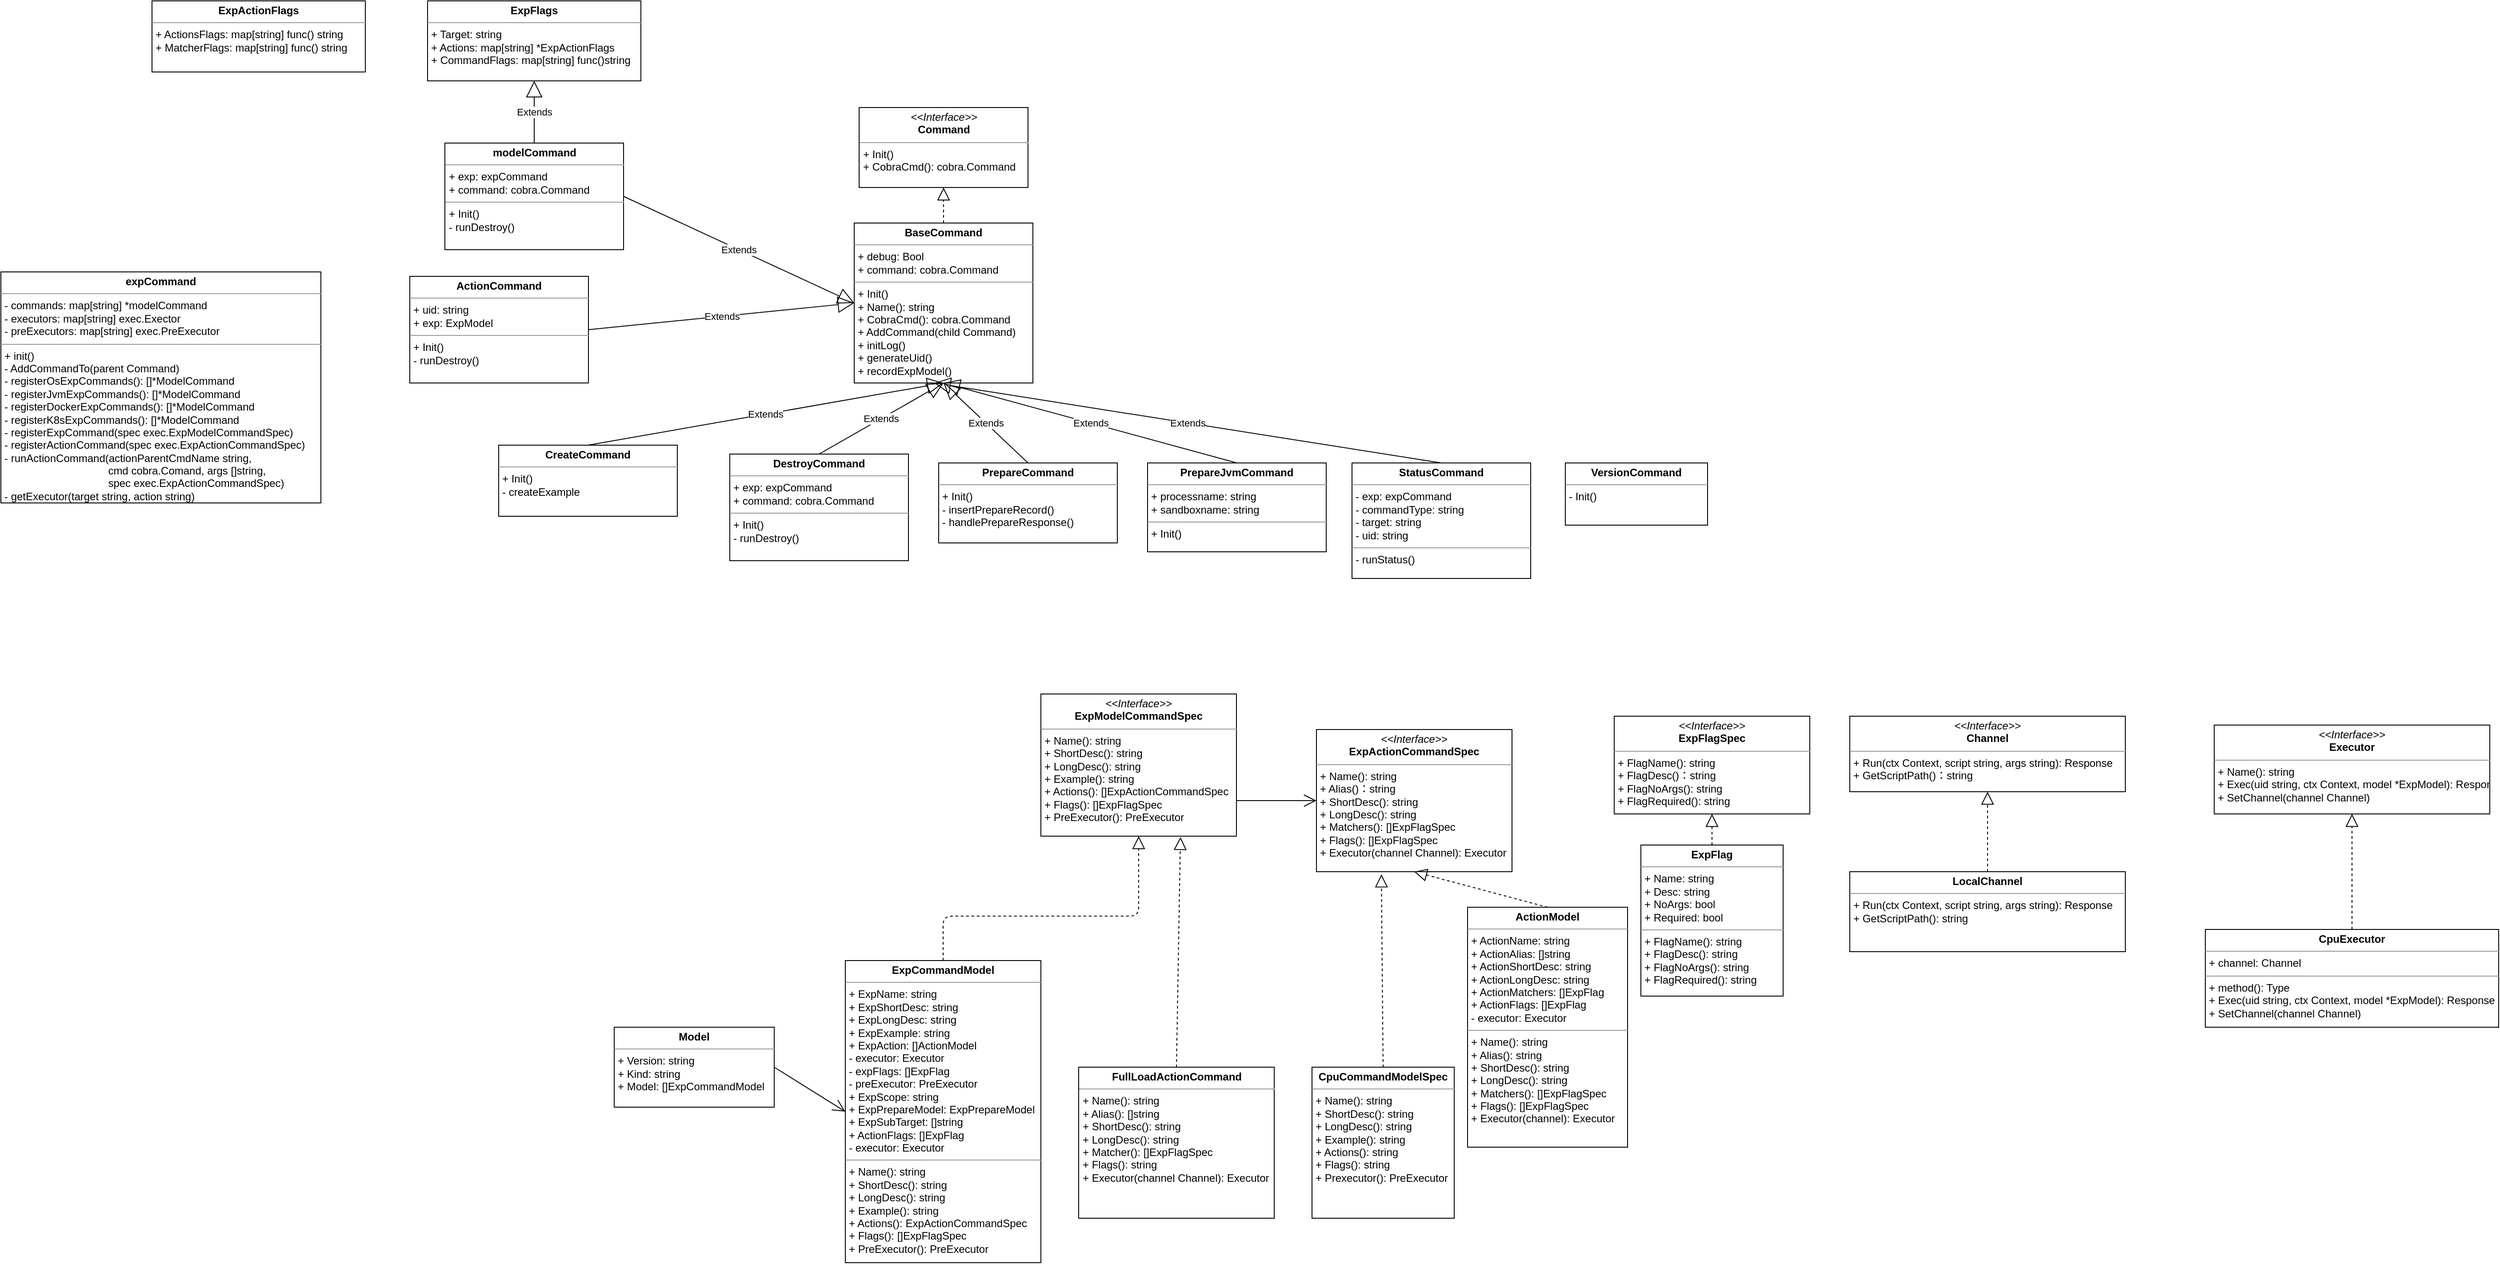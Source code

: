 <mxfile version="10.7.7" type="github"><diagram name="Page-1" id="c4acf3e9-155e-7222-9cf6-157b1a14988f"><mxGraphModel dx="2618" dy="616" grid="1" gridSize="10" guides="1" tooltips="1" connect="1" arrows="1" fold="1" page="1" pageScale="1" pageWidth="850" pageHeight="1100" background="#ffffff" math="0" shadow="0"><root><mxCell id="0"/><mxCell id="1" parent="0"/><mxCell id="Qn6g_-tQm5cKkw17LUSj-2" value="&lt;p style=&quot;margin: 0px ; margin-top: 4px ; text-align: center&quot;&gt;&lt;i&gt;&amp;lt;&amp;lt;Interface&amp;gt;&amp;gt;&lt;/i&gt;&lt;br&gt;&lt;b&gt;ExpModelCommandSpec&lt;/b&gt;&lt;/p&gt;&lt;hr size=&quot;1&quot;&gt;&lt;p style=&quot;margin: 0px ; margin-left: 4px&quot;&gt;+ Name(): string&lt;br&gt;+ ShortDesc(): string&lt;/p&gt;&lt;p style=&quot;margin: 0px ; margin-left: 4px&quot;&gt;+ LongDesc(): string&lt;br&gt;&lt;/p&gt;&lt;p style=&quot;margin: 0px ; margin-left: 4px&quot;&gt;+ Example(): string&lt;br&gt;&lt;/p&gt;&lt;p style=&quot;margin: 0px ; margin-left: 4px&quot;&gt;+ Actions(): []ExpActionCommandSpec&lt;br&gt;&lt;/p&gt;&lt;p style=&quot;margin: 0px ; margin-left: 4px&quot;&gt;+ Flags(): []ExpFlagSpec&lt;br&gt;&lt;/p&gt;&lt;p style=&quot;margin: 0px ; margin-left: 4px&quot;&gt;+ PreExecutor(): PreExecutor&lt;br&gt;&lt;/p&gt;" style="verticalAlign=top;align=left;overflow=fill;fontSize=12;fontFamily=Helvetica;html=1;" parent="1" vertex="1"><mxGeometry x="40" y="1220" width="220" height="160" as="geometry"/></mxCell><mxCell id="Qn6g_-tQm5cKkw17LUSj-3" value="&lt;p style=&quot;margin: 0px ; margin-top: 4px ; text-align: center&quot;&gt;&lt;i&gt;&amp;lt;&amp;lt;Interface&amp;gt;&amp;gt;&lt;/i&gt;&lt;br&gt;&lt;b&gt;ExpActionCommandSpec&lt;/b&gt;&lt;/p&gt;&lt;hr size=&quot;1&quot;&gt;&lt;p style=&quot;margin: 0px ; margin-left: 4px&quot;&gt;+ Name(): string&lt;/p&gt;&lt;p style=&quot;margin: 0px ; margin-left: 4px&quot;&gt;+ Alias()：string&lt;br&gt;+ ShortDesc(): string&lt;/p&gt;&lt;p style=&quot;margin: 0px ; margin-left: 4px&quot;&gt;+ LongDesc(): string&lt;br&gt;&lt;/p&gt;&lt;p style=&quot;margin: 0px ; margin-left: 4px&quot;&gt;+ Matchers(): []ExpFlagSpec&lt;/p&gt;&lt;p style=&quot;margin: 0px ; margin-left: 4px&quot;&gt;+ Flags(): []ExpFlagSpec&lt;br&gt;&lt;/p&gt;&lt;p style=&quot;margin: 0px ; margin-left: 4px&quot;&gt;+ Executor(channel Channel): Executor&lt;br&gt;&lt;/p&gt;" style="verticalAlign=top;align=left;overflow=fill;fontSize=12;fontFamily=Helvetica;html=1;" parent="1" vertex="1"><mxGeometry x="350" y="1260" width="220" height="160" as="geometry"/></mxCell><mxCell id="Qn6g_-tQm5cKkw17LUSj-4" value="&lt;p style=&quot;margin: 0px ; margin-top: 4px ; text-align: center&quot;&gt;&lt;i&gt;&amp;lt;&amp;lt;Interface&amp;gt;&amp;gt;&lt;/i&gt;&lt;br&gt;&lt;b&gt;ExpFlagSpec&lt;/b&gt;&lt;/p&gt;&lt;hr size=&quot;1&quot;&gt;&lt;p style=&quot;margin: 0px ; margin-left: 4px&quot;&gt;+ FlagName(): string&lt;/p&gt;&lt;p style=&quot;margin: 0px ; margin-left: 4px&quot;&gt;+ FlagDesc()：string&lt;br&gt;+ FlagNoArgs(): string&lt;/p&gt;&lt;p style=&quot;margin: 0px ; margin-left: 4px&quot;&gt;+ FlagRequired(): string&lt;/p&gt;" style="verticalAlign=top;align=left;overflow=fill;fontSize=12;fontFamily=Helvetica;html=1;" parent="1" vertex="1"><mxGeometry x="685" y="1245" width="220" height="110" as="geometry"/></mxCell><mxCell id="Qn6g_-tQm5cKkw17LUSj-5" value="&lt;p style=&quot;margin: 0px ; margin-top: 4px ; text-align: center&quot;&gt;&lt;b&gt;ExpFlag&lt;/b&gt;&lt;/p&gt;&lt;hr size=&quot;1&quot;&gt;&lt;p style=&quot;margin: 0px ; margin-left: 4px&quot;&gt;+ Name: string&lt;/p&gt;&lt;p style=&quot;margin: 0px ; margin-left: 4px&quot;&gt;+ Desc: string&lt;/p&gt;&lt;p style=&quot;margin: 0px ; margin-left: 4px&quot;&gt;+ NoArgs: bool&lt;/p&gt;&lt;p style=&quot;margin: 0px ; margin-left: 4px&quot;&gt;+ Required: bool&lt;/p&gt;&lt;hr size=&quot;1&quot;&gt;&lt;p style=&quot;margin: 0px ; margin-left: 4px&quot;&gt;+ FlagName(): string&lt;/p&gt;&lt;p style=&quot;margin: 0px ; margin-left: 4px&quot;&gt;+ FlagDesc(): string&lt;/p&gt;&lt;p style=&quot;margin: 0px ; margin-left: 4px&quot;&gt;+ FlagNoArgs(): string&lt;/p&gt;&lt;p style=&quot;margin: 0px ; margin-left: 4px&quot;&gt;+ FlagRequired(): string&lt;/p&gt;" style="verticalAlign=top;align=left;overflow=fill;fontSize=12;fontFamily=Helvetica;html=1;" parent="1" vertex="1"><mxGeometry x="715" y="1390" width="160" height="170" as="geometry"/></mxCell><mxCell id="Qn6g_-tQm5cKkw17LUSj-6" value="" style="endArrow=block;dashed=1;endFill=0;endSize=12;html=1;exitX=0.5;exitY=0;exitDx=0;exitDy=0;entryX=0.5;entryY=1;entryDx=0;entryDy=0;" parent="1" source="Qn6g_-tQm5cKkw17LUSj-5" target="Qn6g_-tQm5cKkw17LUSj-4" edge="1"><mxGeometry width="160" relative="1" as="geometry"><mxPoint x="505" y="1630" as="sourcePoint"/><mxPoint x="665" y="1630" as="targetPoint"/></mxGeometry></mxCell><mxCell id="Qn6g_-tQm5cKkw17LUSj-7" value="&lt;p style=&quot;margin: 0px ; margin-top: 4px ; text-align: center&quot;&gt;&lt;b&gt;ActionModel&lt;/b&gt;&lt;/p&gt;&lt;hr size=&quot;1&quot;&gt;&lt;p style=&quot;margin: 0px ; margin-left: 4px&quot;&gt;+ ActionName: string&lt;/p&gt;&lt;p style=&quot;margin: 0px ; margin-left: 4px&quot;&gt;+ ActionAlias: []string&lt;/p&gt;&lt;p style=&quot;margin: 0px ; margin-left: 4px&quot;&gt;+ ActionShortDesc: string&lt;/p&gt;&lt;p style=&quot;margin: 0px ; margin-left: 4px&quot;&gt;+ ActionLongDesc: string&lt;/p&gt;&lt;p style=&quot;margin: 0px ; margin-left: 4px&quot;&gt;+ ActionMatchers: []ExpFlag&lt;/p&gt;&lt;p style=&quot;margin: 0px ; margin-left: 4px&quot;&gt;+ ActionFlags: []ExpFlag&lt;/p&gt;&lt;p style=&quot;margin: 0px ; margin-left: 4px&quot;&gt;- executor: Executor&lt;/p&gt;&lt;hr size=&quot;1&quot;&gt;&lt;p style=&quot;margin: 0px ; margin-left: 4px&quot;&gt;+ Name(): string&lt;/p&gt;&lt;p style=&quot;margin: 0px ; margin-left: 4px&quot;&gt;+ Alias(): string&lt;/p&gt;&lt;p style=&quot;margin: 0px ; margin-left: 4px&quot;&gt;+ ShortDesc(): string&lt;/p&gt;&lt;p style=&quot;margin: 0px ; margin-left: 4px&quot;&gt;+ LongDesc(): string&lt;/p&gt;&lt;p style=&quot;margin: 0px ; margin-left: 4px&quot;&gt;+ Matchers(): []ExpFlagSpec&lt;/p&gt;&lt;p style=&quot;margin: 0px ; margin-left: 4px&quot;&gt;+ Flags(): []ExpFlagSpec&lt;/p&gt;&lt;p style=&quot;margin: 0px ; margin-left: 4px&quot;&gt;+ Executor(channel): Executor&lt;/p&gt;" style="verticalAlign=top;align=left;overflow=fill;fontSize=12;fontFamily=Helvetica;html=1;" parent="1" vertex="1"><mxGeometry x="520" y="1460" width="180" height="270" as="geometry"/></mxCell><mxCell id="Qn6g_-tQm5cKkw17LUSj-8" value="" style="endArrow=block;dashed=1;endFill=0;endSize=12;html=1;exitX=0.5;exitY=0;exitDx=0;exitDy=0;entryX=0.5;entryY=1;entryDx=0;entryDy=0;" parent="1" source="Qn6g_-tQm5cKkw17LUSj-7" target="Qn6g_-tQm5cKkw17LUSj-3" edge="1"><mxGeometry width="160" relative="1" as="geometry"><mxPoint x="620" y="1700" as="sourcePoint"/><mxPoint x="780" y="1700" as="targetPoint"/></mxGeometry></mxCell><mxCell id="Qn6g_-tQm5cKkw17LUSj-10" value="&lt;p style=&quot;margin: 0px ; margin-top: 4px ; text-align: center&quot;&gt;&lt;b&gt;ExpCommandModel&lt;/b&gt;&lt;/p&gt;&lt;hr size=&quot;1&quot;&gt;&lt;p style=&quot;margin: 0px ; margin-left: 4px&quot;&gt;+ ExpName: string&lt;/p&gt;&lt;p style=&quot;margin: 0px ; margin-left: 4px&quot;&gt;+ ExpShortDesc: string&lt;/p&gt;&lt;p style=&quot;margin: 0px ; margin-left: 4px&quot;&gt;+ ExpLongDesc: string&lt;/p&gt;&lt;p style=&quot;margin: 0px ; margin-left: 4px&quot;&gt;+ ExpExample: string&lt;/p&gt;&lt;p style=&quot;margin: 0px ; margin-left: 4px&quot;&gt;+ ExpAction: []ActionModel&lt;/p&gt;&lt;p style=&quot;margin: 0px ; margin-left: 4px&quot;&gt;- executor: Executor&lt;/p&gt;&lt;p style=&quot;margin: 0px ; margin-left: 4px&quot;&gt;- expFlags: []ExpFlag&lt;/p&gt;&lt;p style=&quot;margin: 0px ; margin-left: 4px&quot;&gt;- preExecutor: PreExecutor&lt;/p&gt;&lt;p style=&quot;margin: 0px ; margin-left: 4px&quot;&gt;+ ExpScope: string&lt;/p&gt;&lt;p style=&quot;margin: 0px ; margin-left: 4px&quot;&gt;+ ExpPrepareModel: ExpPrepareModel&lt;/p&gt;&lt;p style=&quot;margin: 0px ; margin-left: 4px&quot;&gt;+ ExpSubTarget: []string&lt;/p&gt;&lt;p style=&quot;margin: 0px ; margin-left: 4px&quot;&gt;+ ActionFlags: []ExpFlag&lt;/p&gt;&lt;p style=&quot;margin: 0px ; margin-left: 4px&quot;&gt;- executor: Executor&lt;/p&gt;&lt;hr size=&quot;1&quot;&gt;&lt;p style=&quot;margin: 0px ; margin-left: 4px&quot;&gt;+ Name(): string&lt;/p&gt;&lt;p style=&quot;margin: 0px ; margin-left: 4px&quot;&gt;+ ShortDesc(): string&lt;/p&gt;&lt;p style=&quot;margin: 0px ; margin-left: 4px&quot;&gt;+ LongDesc(): string&lt;/p&gt;&lt;p style=&quot;margin: 0px ; margin-left: 4px&quot;&gt;+ Example(): string&lt;/p&gt;&lt;p style=&quot;margin: 0px ; margin-left: 4px&quot;&gt;+ Actions(): ExpActionCommandSpec&lt;/p&gt;&lt;p style=&quot;margin: 0px ; margin-left: 4px&quot;&gt;&lt;span&gt;+ Flags(): []ExpFlagSpec&lt;/span&gt;&lt;br&gt;&lt;/p&gt;&lt;p style=&quot;margin: 0px ; margin-left: 4px&quot;&gt;+ PreExecutor(): PreExecutor&lt;/p&gt;" style="verticalAlign=top;align=left;overflow=fill;fontSize=12;fontFamily=Helvetica;html=1;" parent="1" vertex="1"><mxGeometry x="-180" y="1520" width="220" height="340" as="geometry"/></mxCell><mxCell id="Qn6g_-tQm5cKkw17LUSj-12" value="" style="endArrow=block;dashed=1;endFill=0;endSize=12;html=1;exitX=0.5;exitY=0;exitDx=0;exitDy=0;entryX=0.5;entryY=1;entryDx=0;entryDy=0;" parent="1" source="Qn6g_-tQm5cKkw17LUSj-10" target="Qn6g_-tQm5cKkw17LUSj-2" edge="1"><mxGeometry width="160" relative="1" as="geometry"><mxPoint x="480" y="1750" as="sourcePoint"/><mxPoint x="640" y="1750" as="targetPoint"/><Array as="points"><mxPoint x="-70" y="1470"/><mxPoint x="40" y="1470"/><mxPoint x="150" y="1470"/></Array></mxGeometry></mxCell><mxCell id="Qn6g_-tQm5cKkw17LUSj-13" value="&lt;p style=&quot;margin: 0px ; margin-top: 4px ; text-align: center&quot;&gt;&lt;b&gt;Model&lt;/b&gt;&lt;/p&gt;&lt;hr size=&quot;1&quot;&gt;&lt;p style=&quot;margin: 0px ; margin-left: 4px&quot;&gt;+ Version: string&lt;/p&gt;&lt;p style=&quot;margin: 0px ; margin-left: 4px&quot;&gt;+ Kind: string&lt;/p&gt;&lt;p style=&quot;margin: 0px ; margin-left: 4px&quot;&gt;+ Model: []ExpCommandModel&lt;/p&gt;&lt;p style=&quot;margin: 0px ; margin-left: 4px&quot;&gt;&lt;br&gt;&lt;/p&gt;" style="verticalAlign=top;align=left;overflow=fill;fontSize=12;fontFamily=Helvetica;html=1;" parent="1" vertex="1"><mxGeometry x="-440" y="1595" width="180" height="90" as="geometry"/></mxCell><mxCell id="Qn6g_-tQm5cKkw17LUSj-14" value="" style="endArrow=open;endFill=1;endSize=12;html=1;exitX=1;exitY=0.5;exitDx=0;exitDy=0;entryX=0;entryY=0.5;entryDx=0;entryDy=0;" parent="1" source="Qn6g_-tQm5cKkw17LUSj-13" target="Qn6g_-tQm5cKkw17LUSj-10" edge="1"><mxGeometry width="160" relative="1" as="geometry"><mxPoint x="-320" y="1790" as="sourcePoint"/><mxPoint x="-160" y="1790" as="targetPoint"/></mxGeometry></mxCell><mxCell id="Qn6g_-tQm5cKkw17LUSj-15" value="" style="endArrow=open;endFill=1;endSize=12;html=1;exitX=1;exitY=0.75;exitDx=0;exitDy=0;entryX=0;entryY=0.5;entryDx=0;entryDy=0;" parent="1" source="Qn6g_-tQm5cKkw17LUSj-2" target="Qn6g_-tQm5cKkw17LUSj-3" edge="1"><mxGeometry width="160" relative="1" as="geometry"><mxPoint x="370" y="1730" as="sourcePoint"/><mxPoint x="530" y="1730" as="targetPoint"/></mxGeometry></mxCell><mxCell id="Qn6g_-tQm5cKkw17LUSj-16" value="&lt;p style=&quot;margin: 0px ; margin-top: 4px ; text-align: center&quot;&gt;&lt;i&gt;&amp;lt;&amp;lt;Interface&amp;gt;&amp;gt;&lt;/i&gt;&lt;br&gt;&lt;b&gt;Channel&lt;/b&gt;&lt;/p&gt;&lt;hr size=&quot;1&quot;&gt;&lt;p style=&quot;margin: 0px ; margin-left: 4px&quot;&gt;+ Run(ctx Context, script string, args string): Response&lt;/p&gt;&lt;p style=&quot;margin: 0px ; margin-left: 4px&quot;&gt;+ GetScriptPath()：string&lt;br&gt;&lt;/p&gt;" style="verticalAlign=top;align=left;overflow=fill;fontSize=12;fontFamily=Helvetica;html=1;" parent="1" vertex="1"><mxGeometry x="950" y="1245" width="310" height="85" as="geometry"/></mxCell><mxCell id="Qn6g_-tQm5cKkw17LUSj-17" value="&lt;p style=&quot;margin: 0px ; margin-top: 4px ; text-align: center&quot;&gt;&lt;i&gt;&amp;lt;&amp;lt;Interface&amp;gt;&amp;gt;&lt;/i&gt;&lt;br&gt;&lt;b&gt;Executor&lt;/b&gt;&lt;/p&gt;&lt;hr size=&quot;1&quot;&gt;&lt;p style=&quot;margin: 0px ; margin-left: 4px&quot;&gt;+ Name(): string&lt;/p&gt;&lt;p style=&quot;margin: 0px ; margin-left: 4px&quot;&gt;+&lt;span&gt;&amp;nbsp;Exec(uid string, ctx Context, model *ExpModel): Response&lt;/span&gt;&lt;/p&gt;&lt;p style=&quot;margin: 0px ; margin-left: 4px&quot;&gt;+ SetChannel(channel Channel)&lt;br&gt;&lt;/p&gt;" style="verticalAlign=top;align=left;overflow=fill;fontSize=12;fontFamily=Helvetica;html=1;" parent="1" vertex="1"><mxGeometry x="1360" y="1255" width="310" height="100" as="geometry"/></mxCell><mxCell id="Qn6g_-tQm5cKkw17LUSj-18" value="&lt;p style=&quot;margin: 0px ; margin-top: 4px ; text-align: center&quot;&gt;&lt;b&gt;LocalChannel&lt;/b&gt;&lt;/p&gt;&lt;hr size=&quot;1&quot;&gt;&lt;p style=&quot;margin: 0px ; margin-left: 4px&quot;&gt;+ Run(ctx Context, script string, args string): Response&lt;/p&gt;&lt;p style=&quot;margin: 0px ; margin-left: 4px&quot;&gt;+ GetScriptPath(): string&lt;/p&gt;" style="verticalAlign=top;align=left;overflow=fill;fontSize=12;fontFamily=Helvetica;html=1;" parent="1" vertex="1"><mxGeometry x="950" y="1420" width="310" height="90" as="geometry"/></mxCell><mxCell id="Qn6g_-tQm5cKkw17LUSj-19" value="" style="endArrow=block;dashed=1;endFill=0;endSize=12;html=1;exitX=0.5;exitY=0;exitDx=0;exitDy=0;entryX=0.5;entryY=1;entryDx=0;entryDy=0;" parent="1" source="Qn6g_-tQm5cKkw17LUSj-18" target="Qn6g_-tQm5cKkw17LUSj-16" edge="1"><mxGeometry width="160" relative="1" as="geometry"><mxPoint x="960" y="1730" as="sourcePoint"/><mxPoint x="1120" y="1730" as="targetPoint"/></mxGeometry></mxCell><mxCell id="Qn6g_-tQm5cKkw17LUSj-20" value="&lt;p style=&quot;margin: 0px ; margin-top: 4px ; text-align: center&quot;&gt;&lt;b&gt;CpuCommandModelSpec&lt;/b&gt;&lt;/p&gt;&lt;hr size=&quot;1&quot;&gt;&lt;p style=&quot;margin: 0px ; margin-left: 4px&quot;&gt;+ Name(): string&lt;/p&gt;&lt;p style=&quot;margin: 0px ; margin-left: 4px&quot;&gt;+ ShortDesc(): string&lt;/p&gt;&lt;p style=&quot;margin: 0px ; margin-left: 4px&quot;&gt;+ LongDesc(): string&lt;/p&gt;&lt;p style=&quot;margin: 0px ; margin-left: 4px&quot;&gt;+ Example(): string&lt;/p&gt;&lt;p style=&quot;margin: 0px ; margin-left: 4px&quot;&gt;+ Actions(): string&lt;/p&gt;&lt;p style=&quot;margin: 0px ; margin-left: 4px&quot;&gt;+ Flags(): string&lt;/p&gt;&lt;p style=&quot;margin: 0px ; margin-left: 4px&quot;&gt;+ Prexecutor(): PreExecutor&lt;/p&gt;" style="verticalAlign=top;align=left;overflow=fill;fontSize=12;fontFamily=Helvetica;html=1;" parent="1" vertex="1"><mxGeometry x="345" y="1640" width="160" height="170" as="geometry"/></mxCell><mxCell id="Qn6g_-tQm5cKkw17LUSj-21" value="&lt;p style=&quot;margin: 0px ; margin-top: 4px ; text-align: center&quot;&gt;&lt;b&gt;FullLoadActionCommand&lt;/b&gt;&lt;/p&gt;&lt;hr size=&quot;1&quot;&gt;&lt;p style=&quot;margin: 0px ; margin-left: 4px&quot;&gt;&lt;/p&gt;&lt;p style=&quot;margin: 0px ; margin-left: 4px&quot;&gt;+ Name(): string&lt;/p&gt;&lt;p style=&quot;margin: 0px ; margin-left: 4px&quot;&gt;+ Alias(): []string&lt;/p&gt;&lt;p style=&quot;margin: 0px ; margin-left: 4px&quot;&gt;+ ShortDesc(): string&lt;/p&gt;&lt;p style=&quot;margin: 0px ; margin-left: 4px&quot;&gt;+ LongDesc(): string&lt;/p&gt;&lt;p style=&quot;margin: 0px ; margin-left: 4px&quot;&gt;+ Matcher(): []ExpFlagSpec&lt;/p&gt;&lt;p style=&quot;margin: 0px ; margin-left: 4px&quot;&gt;+ Flags(): string&lt;/p&gt;&lt;p style=&quot;margin: 0px ; margin-left: 4px&quot;&gt;+ Executor(channel Channel): Executor&lt;/p&gt;" style="verticalAlign=top;align=left;overflow=fill;fontSize=12;fontFamily=Helvetica;html=1;" parent="1" vertex="1"><mxGeometry x="82.5" y="1640" width="220" height="170" as="geometry"/></mxCell><mxCell id="Qn6g_-tQm5cKkw17LUSj-23" value="" style="endArrow=block;dashed=1;endFill=0;endSize=12;html=1;exitX=0.5;exitY=0;exitDx=0;exitDy=0;" parent="1" source="Qn6g_-tQm5cKkw17LUSj-21" edge="1"><mxGeometry width="160" relative="1" as="geometry"><mxPoint x="160" y="1850" as="sourcePoint"/><mxPoint x="197" y="1381" as="targetPoint"/></mxGeometry></mxCell><mxCell id="Qn6g_-tQm5cKkw17LUSj-24" value="" style="endArrow=block;dashed=1;endFill=0;endSize=12;html=1;exitX=0.5;exitY=0;exitDx=0;exitDy=0;entryX=0.332;entryY=1.019;entryDx=0;entryDy=0;entryPerimeter=0;" parent="1" source="Qn6g_-tQm5cKkw17LUSj-20" target="Qn6g_-tQm5cKkw17LUSj-3" edge="1"><mxGeometry width="160" relative="1" as="geometry"><mxPoint x="450" y="1880" as="sourcePoint"/><mxPoint x="610" y="1880" as="targetPoint"/></mxGeometry></mxCell><mxCell id="Qn6g_-tQm5cKkw17LUSj-29" value="&lt;p style=&quot;margin: 0px ; margin-top: 4px ; text-align: center&quot;&gt;&lt;b&gt;CpuExecutor&lt;/b&gt;&lt;/p&gt;&lt;hr size=&quot;1&quot;&gt;&lt;p style=&quot;margin: 0px ; margin-left: 4px&quot;&gt;+ channel: Channel&lt;/p&gt;&lt;hr size=&quot;1&quot;&gt;&lt;p style=&quot;margin: 0px ; margin-left: 4px&quot;&gt;+ method(): Type&lt;/p&gt;&lt;p style=&quot;margin: 0px ; margin-left: 4px&quot;&gt;+ Exec(uid string, ctx Context, model *ExpModel): Response&lt;/p&gt;&lt;p style=&quot;margin: 0px ; margin-left: 4px&quot;&gt;+ SetChannel(channel Channel)&amp;nbsp;&lt;/p&gt;" style="verticalAlign=top;align=left;overflow=fill;fontSize=12;fontFamily=Helvetica;html=1;" parent="1" vertex="1"><mxGeometry x="1350" y="1485" width="330" height="110" as="geometry"/></mxCell><mxCell id="Qn6g_-tQm5cKkw17LUSj-30" value="" style="endArrow=block;dashed=1;endFill=0;endSize=12;html=1;exitX=0.5;exitY=0;exitDx=0;exitDy=0;entryX=0.5;entryY=1;entryDx=0;entryDy=0;" parent="1" source="Qn6g_-tQm5cKkw17LUSj-29" target="Qn6g_-tQm5cKkw17LUSj-17" edge="1"><mxGeometry width="160" relative="1" as="geometry"><mxPoint x="1240" y="1780" as="sourcePoint"/><mxPoint x="1400" y="1780" as="targetPoint"/></mxGeometry></mxCell><mxCell id="Qn6g_-tQm5cKkw17LUSj-31" value="&lt;p style=&quot;margin: 0px ; margin-top: 4px ; text-align: center&quot;&gt;&lt;i&gt;&amp;lt;&amp;lt;Interface&amp;gt;&amp;gt;&lt;/i&gt;&lt;br&gt;&lt;b&gt;Command&lt;/b&gt;&lt;/p&gt;&lt;hr size=&quot;1&quot;&gt;&lt;p style=&quot;margin: 0px ; margin-left: 4px&quot;&gt;+ Init()&lt;br&gt;+ CobraCmd(): cobra.Command&lt;/p&gt;" style="verticalAlign=top;align=left;overflow=fill;fontSize=12;fontFamily=Helvetica;html=1;" parent="1" vertex="1"><mxGeometry x="-164.5" y="560" width="190" height="90" as="geometry"/></mxCell><mxCell id="Qn6g_-tQm5cKkw17LUSj-32" value="&lt;p style=&quot;margin: 0px ; margin-top: 4px ; text-align: center&quot;&gt;&lt;b&gt;BaseCommand&lt;/b&gt;&lt;/p&gt;&lt;hr size=&quot;1&quot;&gt;&lt;p style=&quot;margin: 0px ; margin-left: 4px&quot;&gt;+ debug: Bool&lt;/p&gt;&lt;p style=&quot;margin: 0px ; margin-left: 4px&quot;&gt;+ command: cobra.Command&lt;/p&gt;&lt;hr size=&quot;1&quot;&gt;&lt;p style=&quot;margin: 0px ; margin-left: 4px&quot;&gt;+ Init()&lt;/p&gt;&lt;p style=&quot;margin: 0px ; margin-left: 4px&quot;&gt;+ Name(): string&lt;/p&gt;&lt;p style=&quot;margin: 0px ; margin-left: 4px&quot;&gt;+ CobraCmd(): cobra.Command&lt;/p&gt;&lt;p style=&quot;margin: 0px ; margin-left: 4px&quot;&gt;+ AddCommand(child Command)&lt;/p&gt;&lt;p style=&quot;margin: 0px ; margin-left: 4px&quot;&gt;+ initLog()&lt;/p&gt;&lt;p style=&quot;margin: 0px ; margin-left: 4px&quot;&gt;+&amp;nbsp;&lt;span&gt;generateUid()&lt;/span&gt;&lt;/p&gt;&lt;p style=&quot;margin: 0px ; margin-left: 4px&quot;&gt;&lt;span&gt;+ recordExpModel()&lt;/span&gt;&lt;/p&gt;" style="verticalAlign=top;align=left;overflow=fill;fontSize=12;fontFamily=Helvetica;html=1;" parent="1" vertex="1"><mxGeometry x="-170" y="690" width="201" height="180" as="geometry"/></mxCell><mxCell id="Qn6g_-tQm5cKkw17LUSj-33" value="" style="endArrow=block;dashed=1;endFill=0;endSize=12;html=1;exitX=0.5;exitY=0;exitDx=0;exitDy=0;entryX=0.5;entryY=1;entryDx=0;entryDy=0;" parent="1" source="Qn6g_-tQm5cKkw17LUSj-32" target="Qn6g_-tQm5cKkw17LUSj-31" edge="1"><mxGeometry width="160" relative="1" as="geometry"><mxPoint x="-54.5" y="900" as="sourcePoint"/><mxPoint x="105.5" y="900" as="targetPoint"/></mxGeometry></mxCell><mxCell id="Qn6g_-tQm5cKkw17LUSj-34" value="&lt;p style=&quot;margin: 0px ; margin-top: 4px ; text-align: center&quot;&gt;&lt;b&gt;CreateCommand&lt;/b&gt;&lt;/p&gt;&lt;hr size=&quot;1&quot;&gt;&lt;p style=&quot;margin: 0px ; margin-left: 4px&quot;&gt;+ Init()&lt;/p&gt;&lt;p style=&quot;margin: 0px ; margin-left: 4px&quot;&gt;- createExample&lt;/p&gt;" style="verticalAlign=top;align=left;overflow=fill;fontSize=12;fontFamily=Helvetica;html=1;" parent="1" vertex="1"><mxGeometry x="-570" y="940" width="201" height="80" as="geometry"/></mxCell><mxCell id="Qn6g_-tQm5cKkw17LUSj-35" value="Extends" style="endArrow=block;endSize=16;endFill=0;html=1;exitX=0.5;exitY=0;exitDx=0;exitDy=0;entryX=0.5;entryY=1;entryDx=0;entryDy=0;" parent="1" source="Qn6g_-tQm5cKkw17LUSj-34" target="Qn6g_-tQm5cKkw17LUSj-32" edge="1"><mxGeometry width="160" relative="1" as="geometry"><mxPoint x="-230" y="970" as="sourcePoint"/><mxPoint x="-70" y="970" as="targetPoint"/></mxGeometry></mxCell><mxCell id="Qn6g_-tQm5cKkw17LUSj-36" value="&lt;p style=&quot;margin: 0px ; margin-top: 4px ; text-align: center&quot;&gt;&lt;b&gt;DestroyCommand&lt;/b&gt;&lt;/p&gt;&lt;hr size=&quot;1&quot;&gt;&lt;p style=&quot;margin: 0px ; margin-left: 4px&quot;&gt;+ exp: expCommand&lt;/p&gt;&lt;p style=&quot;margin: 0px ; margin-left: 4px&quot;&gt;+ command: cobra.Command&lt;/p&gt;&lt;hr size=&quot;1&quot;&gt;&lt;p style=&quot;margin: 0px ; margin-left: 4px&quot;&gt;+ Init()&lt;/p&gt;&lt;p style=&quot;margin: 0px ; margin-left: 4px&quot;&gt;-&amp;nbsp;&lt;span&gt;runDestroy()&lt;/span&gt;&lt;/p&gt;" style="verticalAlign=top;align=left;overflow=fill;fontSize=12;fontFamily=Helvetica;html=1;" parent="1" vertex="1"><mxGeometry x="-310" y="950" width="201" height="120" as="geometry"/></mxCell><mxCell id="Qn6g_-tQm5cKkw17LUSj-37" value="Extends" style="endArrow=block;endSize=16;endFill=0;html=1;exitX=0.5;exitY=0;exitDx=0;exitDy=0;entryX=0.5;entryY=1;entryDx=0;entryDy=0;" parent="1" source="Qn6g_-tQm5cKkw17LUSj-36" target="Qn6g_-tQm5cKkw17LUSj-32" edge="1"><mxGeometry width="160" relative="1" as="geometry"><mxPoint x="115" y="1000" as="sourcePoint"/><mxPoint x="425" y="930" as="targetPoint"/></mxGeometry></mxCell><mxCell id="Qn6g_-tQm5cKkw17LUSj-39" value="&lt;p style=&quot;margin: 0px ; margin-top: 4px ; text-align: center&quot;&gt;&lt;b&gt;PrepareCommand&lt;/b&gt;&lt;/p&gt;&lt;hr size=&quot;1&quot;&gt;&lt;p style=&quot;margin: 0px ; margin-left: 4px&quot;&gt;+ Init()&lt;/p&gt;&lt;p style=&quot;margin: 0px ; margin-left: 4px&quot;&gt;-&amp;nbsp;&lt;span&gt;insertPrepareRecord()&lt;/span&gt;&lt;/p&gt;&lt;p style=&quot;margin: 0px ; margin-left: 4px&quot;&gt;- handlePrepareResponse()&lt;/p&gt;" style="verticalAlign=top;align=left;overflow=fill;fontSize=12;fontFamily=Helvetica;html=1;" parent="1" vertex="1"><mxGeometry x="-75" y="960" width="201" height="90" as="geometry"/></mxCell><mxCell id="Qn6g_-tQm5cKkw17LUSj-40" value="Extends" style="endArrow=block;endSize=16;endFill=0;html=1;exitX=0.5;exitY=0;exitDx=0;exitDy=0;entryX=0.5;entryY=1;entryDx=0;entryDy=0;" parent="1" source="Qn6g_-tQm5cKkw17LUSj-39" target="Qn6g_-tQm5cKkw17LUSj-32" edge="1"><mxGeometry width="160" relative="1" as="geometry"><mxPoint x="-199" y="960" as="sourcePoint"/><mxPoint x="-59" y="880" as="targetPoint"/></mxGeometry></mxCell><mxCell id="Qn6g_-tQm5cKkw17LUSj-42" value="&lt;p style=&quot;margin: 0px ; margin-top: 4px ; text-align: center&quot;&gt;&lt;b&gt;PrepareJvmCommand&lt;/b&gt;&lt;/p&gt;&lt;hr size=&quot;1&quot;&gt;&lt;p style=&quot;margin: 0px ; margin-left: 4px&quot;&gt;+ processname: string&lt;/p&gt;&lt;p style=&quot;margin: 0px ; margin-left: 4px&quot;&gt;+ sandboxname: string&lt;/p&gt;&lt;hr size=&quot;1&quot;&gt;&lt;p style=&quot;margin: 0px ; margin-left: 4px&quot;&gt;+ Init()&lt;/p&gt;" style="verticalAlign=top;align=left;overflow=fill;fontSize=12;fontFamily=Helvetica;html=1;" parent="1" vertex="1"><mxGeometry x="160" y="960" width="201" height="100" as="geometry"/></mxCell><mxCell id="Qn6g_-tQm5cKkw17LUSj-43" value="&lt;p style=&quot;margin: 0px ; margin-top: 4px ; text-align: center&quot;&gt;&lt;b&gt;StatusCommand&lt;/b&gt;&lt;/p&gt;&lt;hr size=&quot;1&quot;&gt;&lt;p style=&quot;margin: 0px ; margin-left: 4px&quot;&gt;- exp: expCommand&lt;/p&gt;&lt;p style=&quot;margin: 0px ; margin-left: 4px&quot;&gt;- commandType: string&lt;/p&gt;&lt;p style=&quot;margin: 0px ; margin-left: 4px&quot;&gt;- target: string&lt;/p&gt;&lt;p style=&quot;margin: 0px ; margin-left: 4px&quot;&gt;- uid: string&lt;/p&gt;&lt;hr size=&quot;1&quot;&gt;&lt;p style=&quot;margin: 0px ; margin-left: 4px&quot;&gt;- runStatus()&lt;/p&gt;" style="verticalAlign=top;align=left;overflow=fill;fontSize=12;fontFamily=Helvetica;html=1;" parent="1" vertex="1"><mxGeometry x="390" y="960" width="201" height="130" as="geometry"/></mxCell><mxCell id="Qn6g_-tQm5cKkw17LUSj-44" value="Extends" style="endArrow=block;endSize=16;endFill=0;html=1;exitX=0.5;exitY=0;exitDx=0;exitDy=0;entryX=0.5;entryY=1;entryDx=0;entryDy=0;" parent="1" source="Qn6g_-tQm5cKkw17LUSj-42" target="Qn6g_-tQm5cKkw17LUSj-32" edge="1"><mxGeometry width="160" relative="1" as="geometry"><mxPoint x="197.5" y="940" as="sourcePoint"/><mxPoint x="102.5" y="850" as="targetPoint"/></mxGeometry></mxCell><mxCell id="Qn6g_-tQm5cKkw17LUSj-45" value="Extends" style="endArrow=block;endSize=16;endFill=0;html=1;exitX=0.5;exitY=0;exitDx=0;exitDy=0;" parent="1" source="Qn6g_-tQm5cKkw17LUSj-43" edge="1"><mxGeometry width="160" relative="1" as="geometry"><mxPoint x="540" y="940" as="sourcePoint"/><mxPoint x="-80" y="870" as="targetPoint"/></mxGeometry></mxCell><mxCell id="Qn6g_-tQm5cKkw17LUSj-46" value="&lt;p style=&quot;margin: 0px ; margin-top: 4px ; text-align: center&quot;&gt;&lt;b&gt;VersionCommand&lt;/b&gt;&lt;/p&gt;&lt;hr size=&quot;1&quot;&gt;&lt;p style=&quot;margin: 0px ; margin-left: 4px&quot;&gt;- Init()&lt;/p&gt;" style="verticalAlign=top;align=left;overflow=fill;fontSize=12;fontFamily=Helvetica;html=1;" parent="1" vertex="1"><mxGeometry x="630" y="960" width="160" height="70" as="geometry"/></mxCell><mxCell id="Qn6g_-tQm5cKkw17LUSj-47" value="&lt;p style=&quot;margin: 0px ; margin-top: 4px ; text-align: center&quot;&gt;&lt;b&gt;modelCommand&lt;/b&gt;&lt;/p&gt;&lt;hr size=&quot;1&quot;&gt;&lt;p style=&quot;margin: 0px ; margin-left: 4px&quot;&gt;+ exp: expCommand&lt;/p&gt;&lt;p style=&quot;margin: 0px ; margin-left: 4px&quot;&gt;+ command: cobra.Command&lt;/p&gt;&lt;hr size=&quot;1&quot;&gt;&lt;p style=&quot;margin: 0px ; margin-left: 4px&quot;&gt;+ Init()&lt;/p&gt;&lt;p style=&quot;margin: 0px ; margin-left: 4px&quot;&gt;-&amp;nbsp;&lt;span&gt;runDestroy()&lt;/span&gt;&lt;/p&gt;" style="verticalAlign=top;align=left;overflow=fill;fontSize=12;fontFamily=Helvetica;html=1;" parent="1" vertex="1"><mxGeometry x="-630.5" y="600" width="201" height="120" as="geometry"/></mxCell><mxCell id="Qn6g_-tQm5cKkw17LUSj-48" value="&lt;p style=&quot;margin: 0px ; margin-top: 4px ; text-align: center&quot;&gt;&lt;b&gt;ExpFlags&lt;/b&gt;&lt;/p&gt;&lt;hr size=&quot;1&quot;&gt;&lt;p style=&quot;margin: 0px ; margin-left: 4px&quot;&gt;+ Target: string&lt;/p&gt;&lt;p style=&quot;margin: 0px ; margin-left: 4px&quot;&gt;+ Actions: map[string] *ExpActionFlags&lt;/p&gt;&lt;p style=&quot;margin: 0px ; margin-left: 4px&quot;&gt;+ CommandFlags: map[string] func()string&lt;/p&gt;" style="verticalAlign=top;align=left;overflow=fill;fontSize=12;fontFamily=Helvetica;html=1;" parent="1" vertex="1"><mxGeometry x="-650" y="440" width="240" height="90" as="geometry"/></mxCell><mxCell id="Qn6g_-tQm5cKkw17LUSj-49" value="Extends" style="endArrow=block;endSize=16;endFill=0;html=1;exitX=0.5;exitY=0;exitDx=0;exitDy=0;entryX=0.5;entryY=1;entryDx=0;entryDy=0;" parent="1" source="Qn6g_-tQm5cKkw17LUSj-47" target="Qn6g_-tQm5cKkw17LUSj-48" edge="1"><mxGeometry width="160" relative="1" as="geometry"><mxPoint x="-680" y="830" as="sourcePoint"/><mxPoint x="-520" y="830" as="targetPoint"/></mxGeometry></mxCell><mxCell id="Qn6g_-tQm5cKkw17LUSj-50" value="Extends" style="endArrow=block;endSize=16;endFill=0;html=1;exitX=1;exitY=0.5;exitDx=0;exitDy=0;entryX=0;entryY=0.5;entryDx=0;entryDy=0;" parent="1" source="Qn6g_-tQm5cKkw17LUSj-47" target="Qn6g_-tQm5cKkw17LUSj-32" edge="1"><mxGeometry width="160" relative="1" as="geometry"><mxPoint x="-400" y="760" as="sourcePoint"/><mxPoint x="-240" y="760" as="targetPoint"/></mxGeometry></mxCell><mxCell id="Qn6g_-tQm5cKkw17LUSj-51" value="&lt;p style=&quot;margin: 0px ; margin-top: 4px ; text-align: center&quot;&gt;&lt;b&gt;expCommand&lt;/b&gt;&lt;/p&gt;&lt;hr size=&quot;1&quot;&gt;&lt;p style=&quot;margin: 0px ; margin-left: 4px&quot;&gt;- commands: map[string] *modelCommand&lt;/p&gt;&lt;p style=&quot;margin: 0px ; margin-left: 4px&quot;&gt;- executors: map[string] exec.Exector&lt;/p&gt;&lt;p style=&quot;margin: 0px ; margin-left: 4px&quot;&gt;- preExecutors: map[string] exec.PreExecutor&lt;/p&gt;&lt;hr size=&quot;1&quot;&gt;&lt;p style=&quot;margin: 0px ; margin-left: 4px&quot;&gt;+ init()&lt;/p&gt;&lt;p style=&quot;margin: 0px ; margin-left: 4px&quot;&gt;- AddCommandTo(parent Command)&lt;/p&gt;&lt;p style=&quot;margin: 0px ; margin-left: 4px&quot;&gt;- registerOsExpCommands(): []*ModelCommand&lt;/p&gt;&lt;p style=&quot;margin: 0px ; margin-left: 4px&quot;&gt;- registerJvmExpCommands(): []*ModelCommand&lt;/p&gt;&lt;p style=&quot;margin: 0px ; margin-left: 4px&quot;&gt;- registerDockerExpCommands(): []*ModelCommand&lt;/p&gt;&lt;p style=&quot;margin: 0px ; margin-left: 4px&quot;&gt;- registerK8sExpCommands(): []*ModelCommand&lt;/p&gt;&lt;p style=&quot;margin: 0px ; margin-left: 4px&quot;&gt;- registerExpCommand(spec exec.ExpModelCommandSpec)&lt;/p&gt;&lt;p style=&quot;margin: 0px ; margin-left: 4px&quot;&gt;- registerActionCommand(spec exec.ExpActionCommandSpec)&lt;/p&gt;&lt;p style=&quot;margin: 0px ; margin-left: 4px&quot;&gt;- runActionCommand(actionParentCmdName string,&amp;nbsp;&lt;/p&gt;&lt;p style=&quot;margin: 0px ; margin-left: 4px&quot;&gt;&lt;span&gt;&amp;nbsp; &amp;nbsp; &amp;nbsp; &amp;nbsp; &amp;nbsp; &amp;nbsp; &amp;nbsp; &amp;nbsp; &amp;nbsp; &amp;nbsp; &amp;nbsp; &amp;nbsp; &amp;nbsp; &amp;nbsp; &amp;nbsp; &amp;nbsp; &amp;nbsp; &amp;nbsp;cmd cobra.Comand, args []string,&amp;nbsp;&lt;/span&gt;&lt;/p&gt;&lt;p style=&quot;margin: 0px ; margin-left: 4px&quot;&gt;&lt;span&gt;&amp;nbsp; &amp;nbsp; &amp;nbsp; &amp;nbsp; &amp;nbsp; &amp;nbsp; &amp;nbsp; &amp;nbsp; &amp;nbsp; &amp;nbsp; &amp;nbsp; &amp;nbsp; &amp;nbsp; &amp;nbsp; &amp;nbsp; &amp;nbsp; &amp;nbsp; &amp;nbsp;spec exec.ExpActionCommandSpec)&lt;/span&gt;&lt;/p&gt;&lt;p style=&quot;margin: 0px ; margin-left: 4px&quot;&gt;&lt;span&gt;- getExecutor(target string, action string)&lt;/span&gt;&lt;/p&gt;" style="verticalAlign=top;align=left;overflow=fill;fontSize=12;fontFamily=Helvetica;html=1;" parent="1" vertex="1"><mxGeometry x="-1130" y="745" width="360" height="260" as="geometry"/></mxCell><mxCell id="Qn6g_-tQm5cKkw17LUSj-52" value="&lt;p style=&quot;margin: 0px ; margin-top: 4px ; text-align: center&quot;&gt;&lt;b&gt;ActionCommand&lt;/b&gt;&lt;/p&gt;&lt;hr size=&quot;1&quot;&gt;&lt;p style=&quot;margin: 0px ; margin-left: 4px&quot;&gt;+ uid: string&lt;/p&gt;&lt;p style=&quot;margin: 0px ; margin-left: 4px&quot;&gt;+ exp: ExpModel&lt;/p&gt;&lt;hr size=&quot;1&quot;&gt;&lt;p style=&quot;margin: 0px ; margin-left: 4px&quot;&gt;+ Init()&lt;/p&gt;&lt;p style=&quot;margin: 0px ; margin-left: 4px&quot;&gt;-&amp;nbsp;&lt;span&gt;runDestroy()&lt;/span&gt;&lt;/p&gt;" style="verticalAlign=top;align=left;overflow=fill;fontSize=12;fontFamily=Helvetica;html=1;" parent="1" vertex="1"><mxGeometry x="-670" y="750" width="201" height="120" as="geometry"/></mxCell><mxCell id="Qn6g_-tQm5cKkw17LUSj-53" value="Extends" style="endArrow=block;endSize=16;endFill=0;html=1;exitX=1;exitY=0.5;exitDx=0;exitDy=0;entryX=0;entryY=0.5;entryDx=0;entryDy=0;" parent="1" source="Qn6g_-tQm5cKkw17LUSj-52" target="Qn6g_-tQm5cKkw17LUSj-32" edge="1"><mxGeometry width="160" relative="1" as="geometry"><mxPoint x="-419" y="670" as="sourcePoint"/><mxPoint x="-160" y="790" as="targetPoint"/></mxGeometry></mxCell><mxCell id="Qn6g_-tQm5cKkw17LUSj-54" value="&lt;p style=&quot;margin: 0px ; margin-top: 4px ; text-align: center&quot;&gt;&lt;b&gt;ExpActionFlags&lt;/b&gt;&lt;/p&gt;&lt;hr size=&quot;1&quot;&gt;&lt;p style=&quot;margin: 0px ; margin-left: 4px&quot;&gt;+ ActionsFlags: map[string] func() string&lt;/p&gt;&lt;p style=&quot;margin: 0px ; margin-left: 4px&quot;&gt;+ MatcherFlags: map[string] func() string&lt;/p&gt;" style="verticalAlign=top;align=left;overflow=fill;fontSize=12;fontFamily=Helvetica;html=1;" parent="1" vertex="1"><mxGeometry x="-960" y="440" width="240" height="80" as="geometry"/></mxCell></root></mxGraphModel></diagram></mxfile>